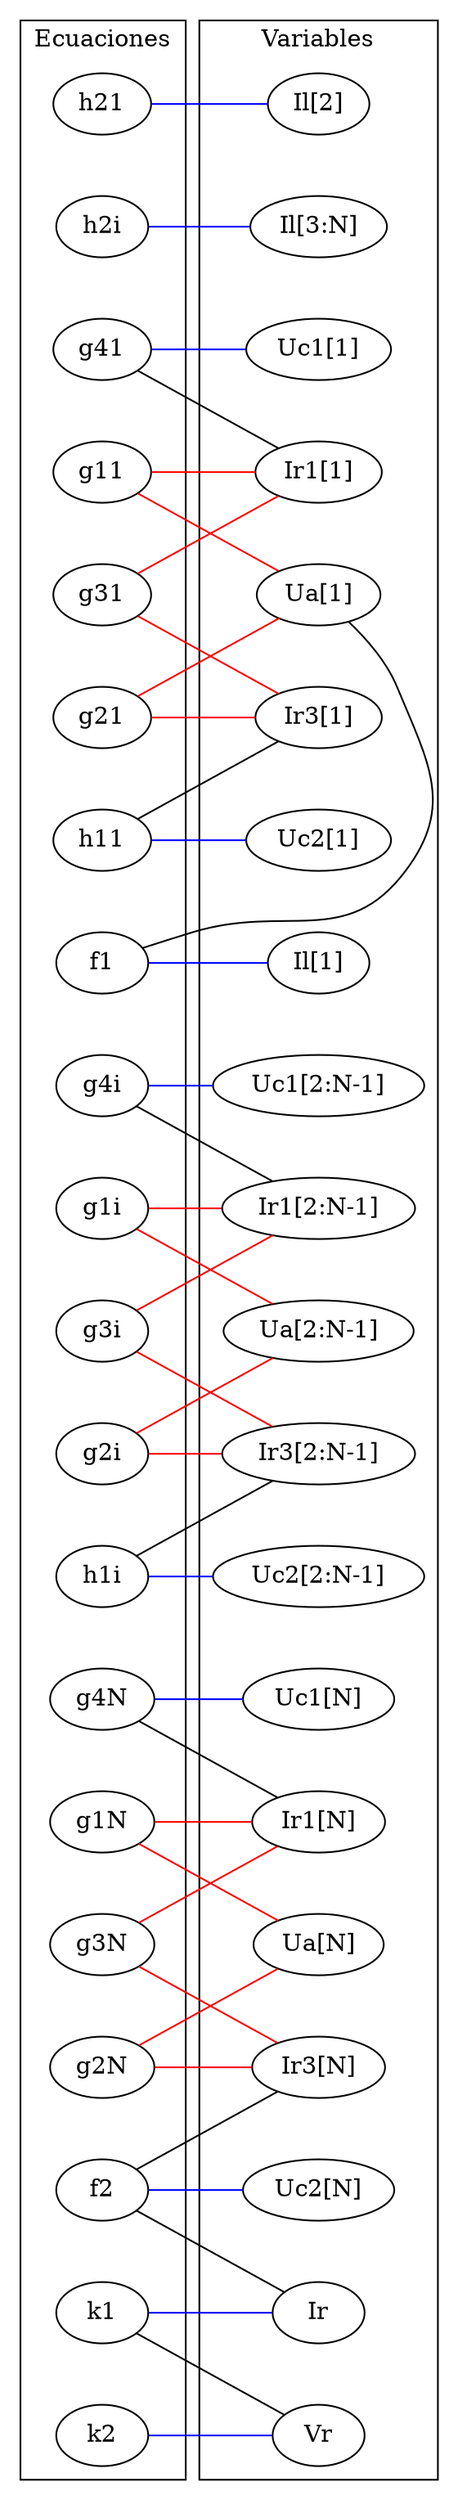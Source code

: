 graph G{   
        subgraph cluster0{
        label = "Ecuaciones"; 
        edge [style=invis];
        h21 -- h2i -- g41 -- g11 -- g31 -- g21 -- h11 -- f1 -- g4i -- g1i -- g3i -- g2i -- h1i -- g4N -- g1N -- g3N -- g2N -- f2 -- k1 -- k2;
        }
        subgraph cluster1{
        label = "Variables";
        edge [style=invis];
        "Il[2]" -- "Il[3:N]" -- "Uc1[1]" -- "Ir1[1]" -- "Ua[1]" -- "Ir3[1]" -- "Uc2[1]" -- "Il[1]" -- "Uc1[2:N-1]" -- "Ir1[2:N-1]" -- "Ua[2:N-1]" -- "Ir3[2:N-1]" -- "Uc2[2:N-1]" -- "Uc1[N]" -- "Ir1[N]" -- "Ua[N]" -- "Ir3[N]" -- "Uc2[N]" -- Ir -- Vr;
        }
        edge [constraint=false];
        "Ir1[N]" -- g4N;
        g2i -- "Ua[2:N-1]" [color=red];
        h11 -- "Ir3[1]";
        h21 -- "Il[2]" [color=blue];
        "Ir3[N]" -- f2;
        "Ir3[N]" -- g3N [color=red];
        g21 -- "Ir3[1]" [color=red];
        g31 -- "Ir3[1]" [color=red];
        g4N -- "Uc1[N]" [color=blue];
        "Uc1[1]" -- g41 [color=blue];
        f1 -- "Ua[1]";
        Ir -- f2;
        "Ir3[2:N-1]" -- h1i;
        k1 -- Ir [color=blue];
        "Ir1[2:N-1]" -- g3i [color=red];
        "Ua[2:N-1]" -- g1i [color=red];
        h1i -- "Uc2[2:N-1]" [color=blue];
        g41 -- "Ir1[1]";
        f2 -- "Uc2[N]" [color=blue];
        g2N -- "Ir3[N]" [color=red];
        h11 -- "Uc2[1]" [color=blue];
        Vr -- k2 [color=blue];
        k1 -- Vr;
        g11 -- "Ir1[1]" [color=red];
        "Ua[N]" -- g1N [color=red];
        g11 -- "Ua[1]" [color=red];
        "Ir3[2:N-1]" -- g3i [color=red];
        g4i -- "Ir1[2:N-1]";
        f1 -- "Il[1]" [color=blue];
        g2N -- "Ua[N]" [color=red];
        g1N -- "Ir1[N]" [color=red];
        "Ir1[N]" -- g3N [color=red];
        "Ir1[2:N-1]" -- g1i [color=red];
        g21 -- "Ua[1]" [color=red];
        h2i -- "Il[3:N]" [color=blue];
        g31 -- "Ir1[1]" [color=red];
        g2i -- "Ir3[2:N-1]" [color=red];
        g4i -- "Uc1[2:N-1]" [color=blue];
}